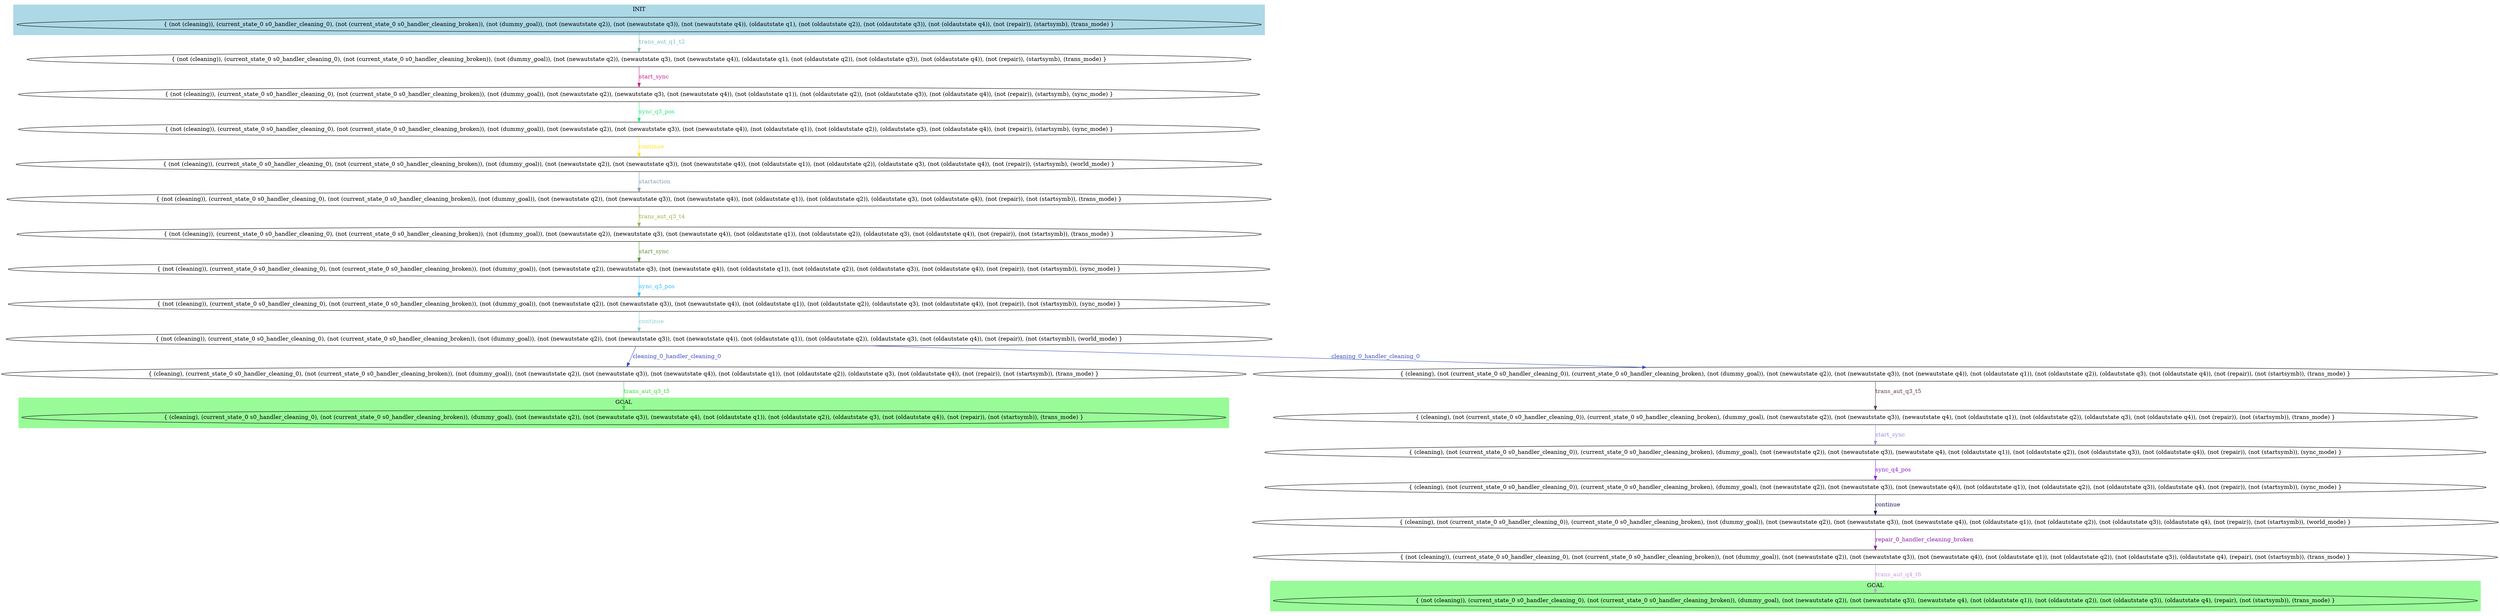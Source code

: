 digraph G {
0 [label="{ (not (cleaning)), (current_state_0 s0_handler_cleaning_0), (not (current_state_0 s0_handler_cleaning_broken)), (not (dummy_goal)), (not (newautstate q2)), (not (newautstate q3)), (not (newautstate q4)), (oldautstate q1), (not (oldautstate q2)), (not (oldautstate q3)), (not (oldautstate q4)), (not (repair)), (startsymb), (trans_mode) }"];
1 [label="{ (not (cleaning)), (current_state_0 s0_handler_cleaning_0), (not (current_state_0 s0_handler_cleaning_broken)), (not (dummy_goal)), (not (newautstate q2)), (newautstate q3), (not (newautstate q4)), (oldautstate q1), (not (oldautstate q2)), (not (oldautstate q3)), (not (oldautstate q4)), (not (repair)), (startsymb), (trans_mode) }"];
2 [label="{ (not (cleaning)), (current_state_0 s0_handler_cleaning_0), (not (current_state_0 s0_handler_cleaning_broken)), (not (dummy_goal)), (not (newautstate q2)), (newautstate q3), (not (newautstate q4)), (not (oldautstate q1)), (not (oldautstate q2)), (not (oldautstate q3)), (not (oldautstate q4)), (not (repair)), (startsymb), (sync_mode) }"];
3 [label="{ (not (cleaning)), (current_state_0 s0_handler_cleaning_0), (not (current_state_0 s0_handler_cleaning_broken)), (not (dummy_goal)), (not (newautstate q2)), (not (newautstate q3)), (not (newautstate q4)), (not (oldautstate q1)), (not (oldautstate q2)), (oldautstate q3), (not (oldautstate q4)), (not (repair)), (startsymb), (sync_mode) }"];
4 [label="{ (not (cleaning)), (current_state_0 s0_handler_cleaning_0), (not (current_state_0 s0_handler_cleaning_broken)), (not (dummy_goal)), (not (newautstate q2)), (not (newautstate q3)), (not (newautstate q4)), (not (oldautstate q1)), (not (oldautstate q2)), (oldautstate q3), (not (oldautstate q4)), (not (repair)), (startsymb), (world_mode) }"];
5 [label="{ (not (cleaning)), (current_state_0 s0_handler_cleaning_0), (not (current_state_0 s0_handler_cleaning_broken)), (not (dummy_goal)), (not (newautstate q2)), (not (newautstate q3)), (not (newautstate q4)), (not (oldautstate q1)), (not (oldautstate q2)), (oldautstate q3), (not (oldautstate q4)), (not (repair)), (not (startsymb)), (trans_mode) }"];
6 [label="{ (not (cleaning)), (current_state_0 s0_handler_cleaning_0), (not (current_state_0 s0_handler_cleaning_broken)), (not (dummy_goal)), (not (newautstate q2)), (newautstate q3), (not (newautstate q4)), (not (oldautstate q1)), (not (oldautstate q2)), (oldautstate q3), (not (oldautstate q4)), (not (repair)), (not (startsymb)), (trans_mode) }"];
7 [label="{ (not (cleaning)), (current_state_0 s0_handler_cleaning_0), (not (current_state_0 s0_handler_cleaning_broken)), (not (dummy_goal)), (not (newautstate q2)), (newautstate q3), (not (newautstate q4)), (not (oldautstate q1)), (not (oldautstate q2)), (not (oldautstate q3)), (not (oldautstate q4)), (not (repair)), (not (startsymb)), (sync_mode) }"];
8 [label="{ (not (cleaning)), (current_state_0 s0_handler_cleaning_0), (not (current_state_0 s0_handler_cleaning_broken)), (not (dummy_goal)), (not (newautstate q2)), (not (newautstate q3)), (not (newautstate q4)), (not (oldautstate q1)), (not (oldautstate q2)), (oldautstate q3), (not (oldautstate q4)), (not (repair)), (not (startsymb)), (sync_mode) }"];
9 [label="{ (not (cleaning)), (current_state_0 s0_handler_cleaning_0), (not (current_state_0 s0_handler_cleaning_broken)), (not (dummy_goal)), (not (newautstate q2)), (not (newautstate q3)), (not (newautstate q4)), (not (oldautstate q1)), (not (oldautstate q2)), (oldautstate q3), (not (oldautstate q4)), (not (repair)), (not (startsymb)), (world_mode) }"];
10 [label="{ (cleaning), (current_state_0 s0_handler_cleaning_0), (not (current_state_0 s0_handler_cleaning_broken)), (not (dummy_goal)), (not (newautstate q2)), (not (newautstate q3)), (not (newautstate q4)), (not (oldautstate q1)), (not (oldautstate q2)), (oldautstate q3), (not (oldautstate q4)), (not (repair)), (not (startsymb)), (trans_mode) }"];
11 [label="{ (cleaning), (not (current_state_0 s0_handler_cleaning_0)), (current_state_0 s0_handler_cleaning_broken), (not (dummy_goal)), (not (newautstate q2)), (not (newautstate q3)), (not (newautstate q4)), (not (oldautstate q1)), (not (oldautstate q2)), (oldautstate q3), (not (oldautstate q4)), (not (repair)), (not (startsymb)), (trans_mode) }"];
12 [label="{ (cleaning), (current_state_0 s0_handler_cleaning_0), (not (current_state_0 s0_handler_cleaning_broken)), (dummy_goal), (not (newautstate q2)), (not (newautstate q3)), (newautstate q4), (not (oldautstate q1)), (not (oldautstate q2)), (oldautstate q3), (not (oldautstate q4)), (not (repair)), (not (startsymb)), (trans_mode) }"];
13 [label="{ (cleaning), (not (current_state_0 s0_handler_cleaning_0)), (current_state_0 s0_handler_cleaning_broken), (dummy_goal), (not (newautstate q2)), (not (newautstate q3)), (newautstate q4), (not (oldautstate q1)), (not (oldautstate q2)), (oldautstate q3), (not (oldautstate q4)), (not (repair)), (not (startsymb)), (trans_mode) }"];
14 [label="{ (cleaning), (not (current_state_0 s0_handler_cleaning_0)), (current_state_0 s0_handler_cleaning_broken), (dummy_goal), (not (newautstate q2)), (not (newautstate q3)), (newautstate q4), (not (oldautstate q1)), (not (oldautstate q2)), (not (oldautstate q3)), (not (oldautstate q4)), (not (repair)), (not (startsymb)), (sync_mode) }"];
15 [label="{ (cleaning), (not (current_state_0 s0_handler_cleaning_0)), (current_state_0 s0_handler_cleaning_broken), (dummy_goal), (not (newautstate q2)), (not (newautstate q3)), (not (newautstate q4)), (not (oldautstate q1)), (not (oldautstate q2)), (not (oldautstate q3)), (oldautstate q4), (not (repair)), (not (startsymb)), (sync_mode) }"];
16 [label="{ (cleaning), (not (current_state_0 s0_handler_cleaning_0)), (current_state_0 s0_handler_cleaning_broken), (not (dummy_goal)), (not (newautstate q2)), (not (newautstate q3)), (not (newautstate q4)), (not (oldautstate q1)), (not (oldautstate q2)), (not (oldautstate q3)), (oldautstate q4), (not (repair)), (not (startsymb)), (world_mode) }"];
17 [label="{ (not (cleaning)), (current_state_0 s0_handler_cleaning_0), (not (current_state_0 s0_handler_cleaning_broken)), (not (dummy_goal)), (not (newautstate q2)), (not (newautstate q3)), (not (newautstate q4)), (not (oldautstate q1)), (not (oldautstate q2)), (not (oldautstate q3)), (oldautstate q4), (repair), (not (startsymb)), (trans_mode) }"];
18 [label="{ (not (cleaning)), (current_state_0 s0_handler_cleaning_0), (not (current_state_0 s0_handler_cleaning_broken)), (dummy_goal), (not (newautstate q2)), (not (newautstate q3)), (newautstate q4), (not (oldautstate q1)), (not (oldautstate q2)), (not (oldautstate q3)), (oldautstate q4), (repair), (not (startsymb)), (trans_mode) }"];
0 -> 1 [label="trans_aut_q1_t2", color="#7DBDBC", fontcolor="#7DBDBC"];
1 -> 2 [label="start_sync", color="#C7218C", fontcolor="#C7218C"];
2 -> 3 [label="sync_q3_pos", color="#2DE478", fontcolor="#2DE478"];
3 -> 4 [label="continue", color="#FCE315", fontcolor="#FCE315"];
4 -> 5 [label="startaction", color="#859FB2", fontcolor="#859FB2"];
5 -> 6 [label="trans_aut_q3_t4", color="#99B350", fontcolor="#99B350"];
6 -> 7 [label="start_sync", color="#5D9839", fontcolor="#5D9839"];
7 -> 8 [label="sync_q3_pos", color="#2EBEFF", fontcolor="#2EBEFF"];
8 -> 9 [label="continue", color="#8CCCCE", fontcolor="#8CCCCE"];
9 -> 10 [label="cleaning_0_handler_cleaning_0", color="#3C4CBE", fontcolor="#3C4CBE"];
9 -> 11 [label="cleaning_0_handler_cleaning_0", color="#3C4CBE", fontcolor="#3C4CBE"];
10 -> 12 [label="trans_aut_q3_t5", color="#36DA37", fontcolor="#36DA37"];
11 -> 13 [label="trans_aut_q3_t5", color="#594345", fontcolor="#594345"];
13 -> 14 [label="start_sync", color="#998EE4", fontcolor="#998EE4"];
14 -> 15 [label="sync_q4_pos", color="#921CD8", fontcolor="#921CD8"];
15 -> 16 [label="continue", color="#181665", fontcolor="#181665"];
16 -> 17 [label="repair_0_handler_cleaning_broken", color="#891BA7", fontcolor="#891BA7"];
17 -> 18 [label="trans_aut_q4_t6", color="#C999DE", fontcolor="#C999DE"];
subgraph cluster_goal_12 {
style=filled;
color=palegreen;
12;
label="GOAL";
}
subgraph cluster_goal_18 {
style=filled;
color=palegreen;
18;
label="GOAL";
}
subgraph cluster_init {
style=filled;
color=lightblue;
0;
label="INIT";
}
}
